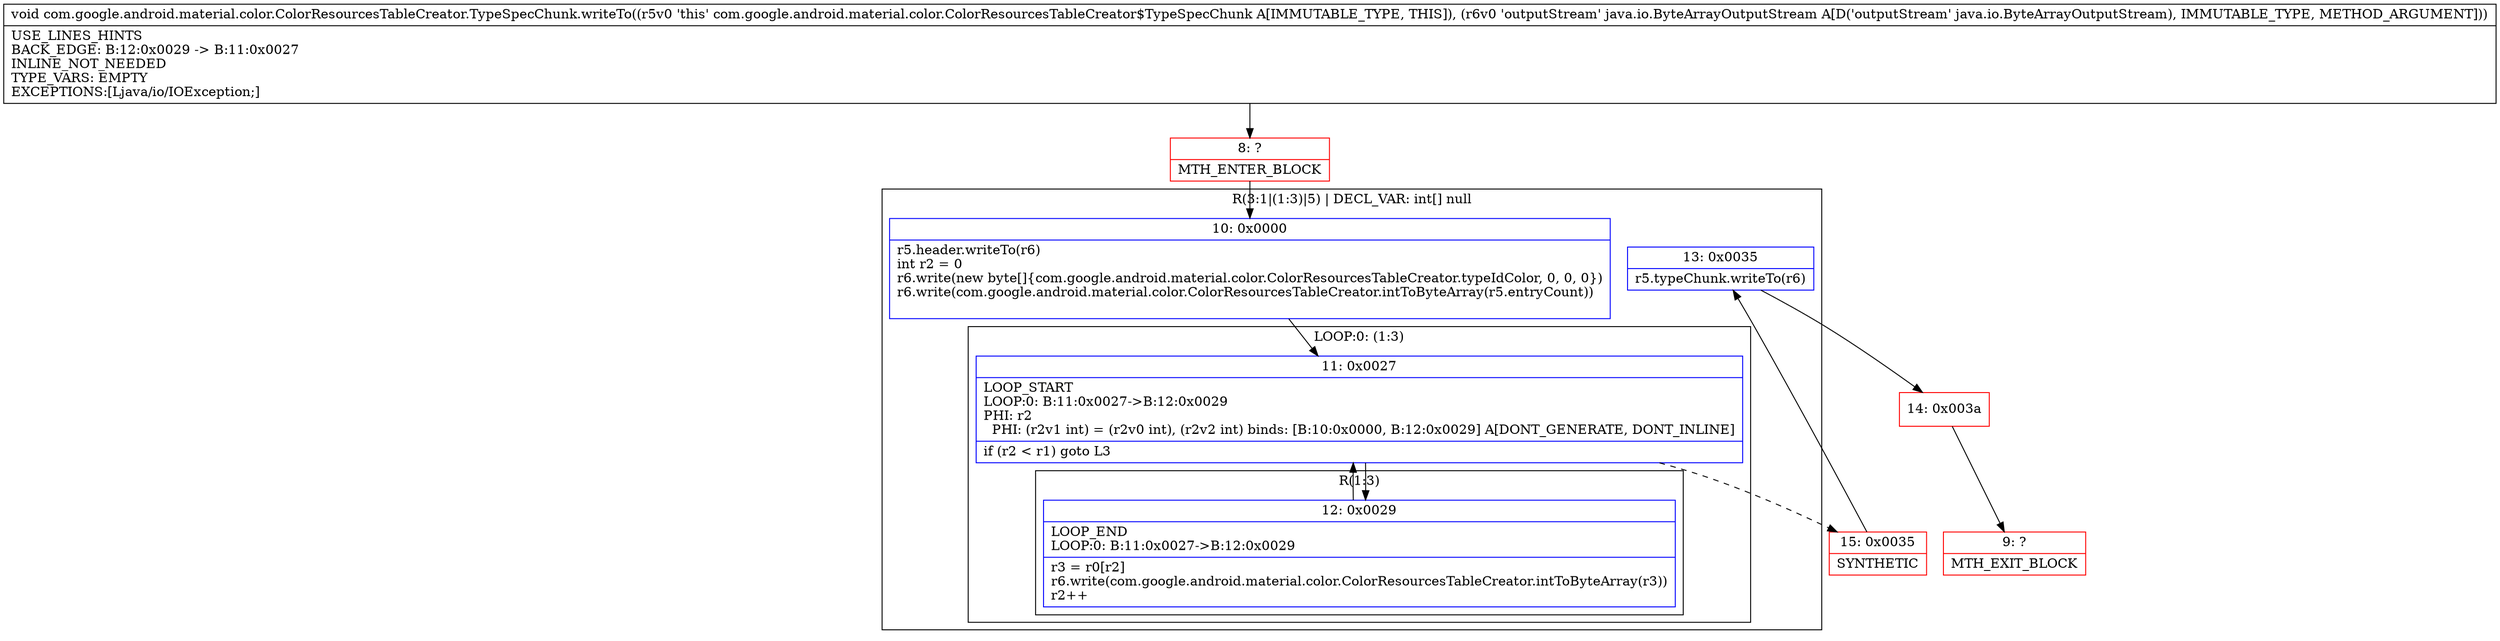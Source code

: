 digraph "CFG forcom.google.android.material.color.ColorResourcesTableCreator.TypeSpecChunk.writeTo(Ljava\/io\/ByteArrayOutputStream;)V" {
subgraph cluster_Region_313371879 {
label = "R(3:1|(1:3)|5) | DECL_VAR: int[] null\l";
node [shape=record,color=blue];
Node_10 [shape=record,label="{10\:\ 0x0000|r5.header.writeTo(r6)\lint r2 = 0\lr6.write(new byte[]\{com.google.android.material.color.ColorResourcesTableCreator.typeIdColor, 0, 0, 0\})\lr6.write(com.google.android.material.color.ColorResourcesTableCreator.intToByteArray(r5.entryCount))\l\l}"];
subgraph cluster_LoopRegion_1053942836 {
label = "LOOP:0: (1:3)";
node [shape=record,color=blue];
Node_11 [shape=record,label="{11\:\ 0x0027|LOOP_START\lLOOP:0: B:11:0x0027\-\>B:12:0x0029\lPHI: r2 \l  PHI: (r2v1 int) = (r2v0 int), (r2v2 int) binds: [B:10:0x0000, B:12:0x0029] A[DONT_GENERATE, DONT_INLINE]\l|if (r2 \< r1) goto L3\l}"];
subgraph cluster_Region_886139617 {
label = "R(1:3)";
node [shape=record,color=blue];
Node_12 [shape=record,label="{12\:\ 0x0029|LOOP_END\lLOOP:0: B:11:0x0027\-\>B:12:0x0029\l|r3 = r0[r2]\lr6.write(com.google.android.material.color.ColorResourcesTableCreator.intToByteArray(r3))\lr2++\l}"];
}
}
Node_13 [shape=record,label="{13\:\ 0x0035|r5.typeChunk.writeTo(r6)\l}"];
}
Node_8 [shape=record,color=red,label="{8\:\ ?|MTH_ENTER_BLOCK\l}"];
Node_15 [shape=record,color=red,label="{15\:\ 0x0035|SYNTHETIC\l}"];
Node_14 [shape=record,color=red,label="{14\:\ 0x003a}"];
Node_9 [shape=record,color=red,label="{9\:\ ?|MTH_EXIT_BLOCK\l}"];
MethodNode[shape=record,label="{void com.google.android.material.color.ColorResourcesTableCreator.TypeSpecChunk.writeTo((r5v0 'this' com.google.android.material.color.ColorResourcesTableCreator$TypeSpecChunk A[IMMUTABLE_TYPE, THIS]), (r6v0 'outputStream' java.io.ByteArrayOutputStream A[D('outputStream' java.io.ByteArrayOutputStream), IMMUTABLE_TYPE, METHOD_ARGUMENT]))  | USE_LINES_HINTS\lBACK_EDGE: B:12:0x0029 \-\> B:11:0x0027\lINLINE_NOT_NEEDED\lTYPE_VARS: EMPTY\lEXCEPTIONS:[Ljava\/io\/IOException;]\l}"];
MethodNode -> Node_8;Node_10 -> Node_11;
Node_11 -> Node_12;
Node_11 -> Node_15[style=dashed];
Node_12 -> Node_11;
Node_13 -> Node_14;
Node_8 -> Node_10;
Node_15 -> Node_13;
Node_14 -> Node_9;
}

